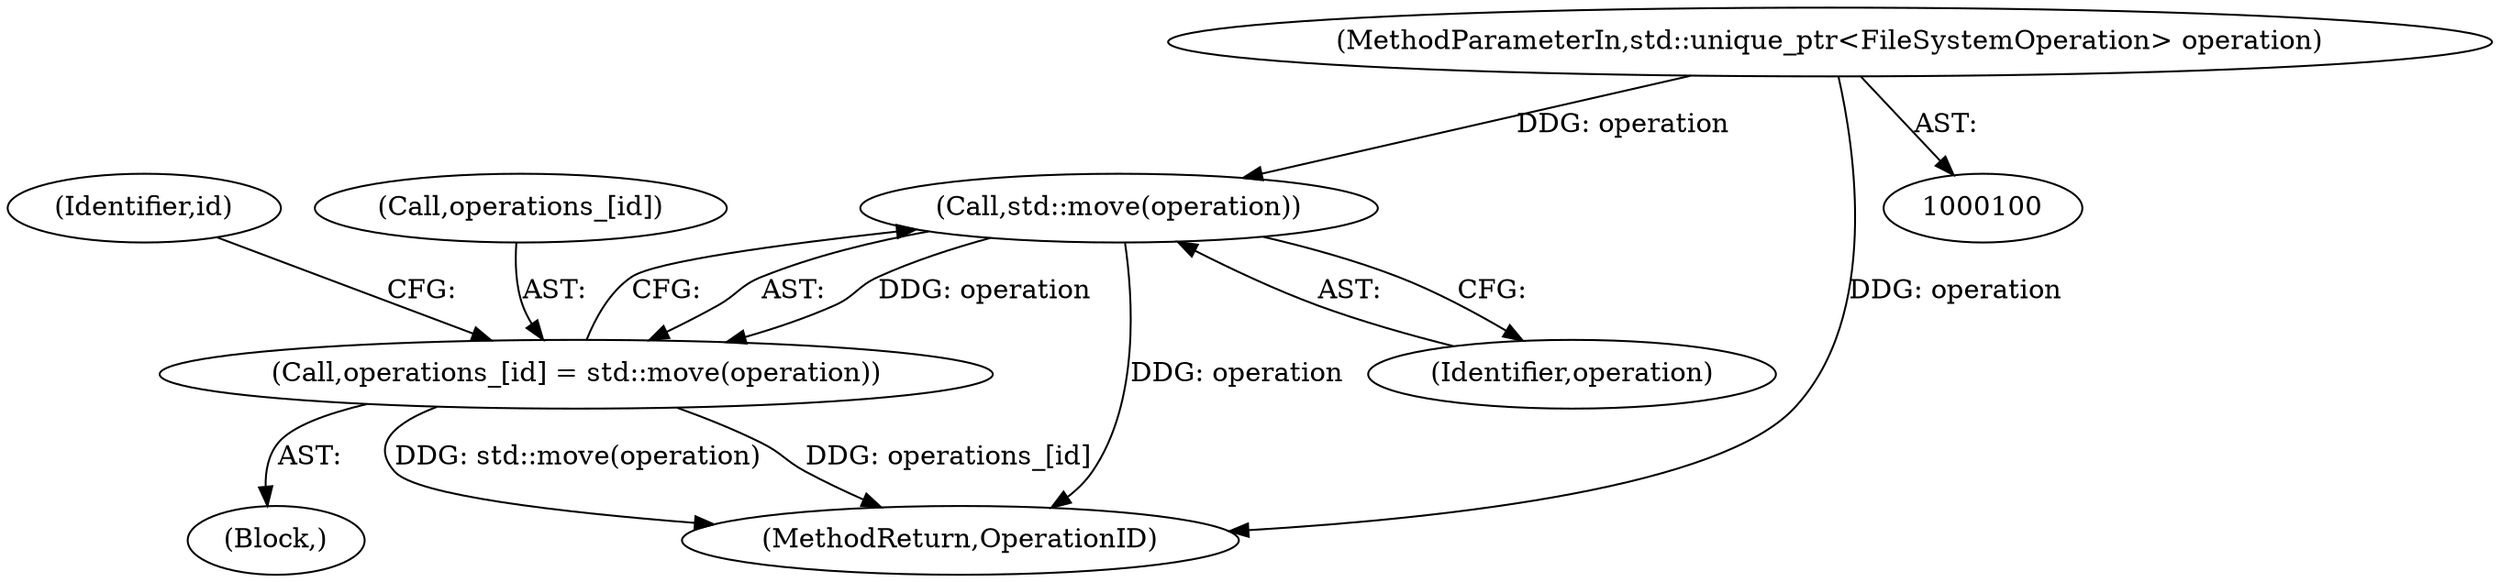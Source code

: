 digraph "0_Chrome_b38064dbb21aaf32151073dcb7d594b240c68f73@API" {
"1000112" [label="(Call,std::move(operation))"];
"1000101" [label="(MethodParameterIn,std::unique_ptr<FileSystemOperation> operation)"];
"1000108" [label="(Call,operations_[id] = std::move(operation))"];
"1000115" [label="(Identifier,id)"];
"1000109" [label="(Call,operations_[id])"];
"1000112" [label="(Call,std::move(operation))"];
"1000113" [label="(Identifier,operation)"];
"1000101" [label="(MethodParameterIn,std::unique_ptr<FileSystemOperation> operation)"];
"1000102" [label="(Block,)"];
"1000108" [label="(Call,operations_[id] = std::move(operation))"];
"1000116" [label="(MethodReturn,OperationID)"];
"1000112" -> "1000108"  [label="AST: "];
"1000112" -> "1000113"  [label="CFG: "];
"1000113" -> "1000112"  [label="AST: "];
"1000108" -> "1000112"  [label="CFG: "];
"1000112" -> "1000116"  [label="DDG: operation"];
"1000112" -> "1000108"  [label="DDG: operation"];
"1000101" -> "1000112"  [label="DDG: operation"];
"1000101" -> "1000100"  [label="AST: "];
"1000101" -> "1000116"  [label="DDG: operation"];
"1000108" -> "1000102"  [label="AST: "];
"1000109" -> "1000108"  [label="AST: "];
"1000115" -> "1000108"  [label="CFG: "];
"1000108" -> "1000116"  [label="DDG: std::move(operation)"];
"1000108" -> "1000116"  [label="DDG: operations_[id]"];
}

